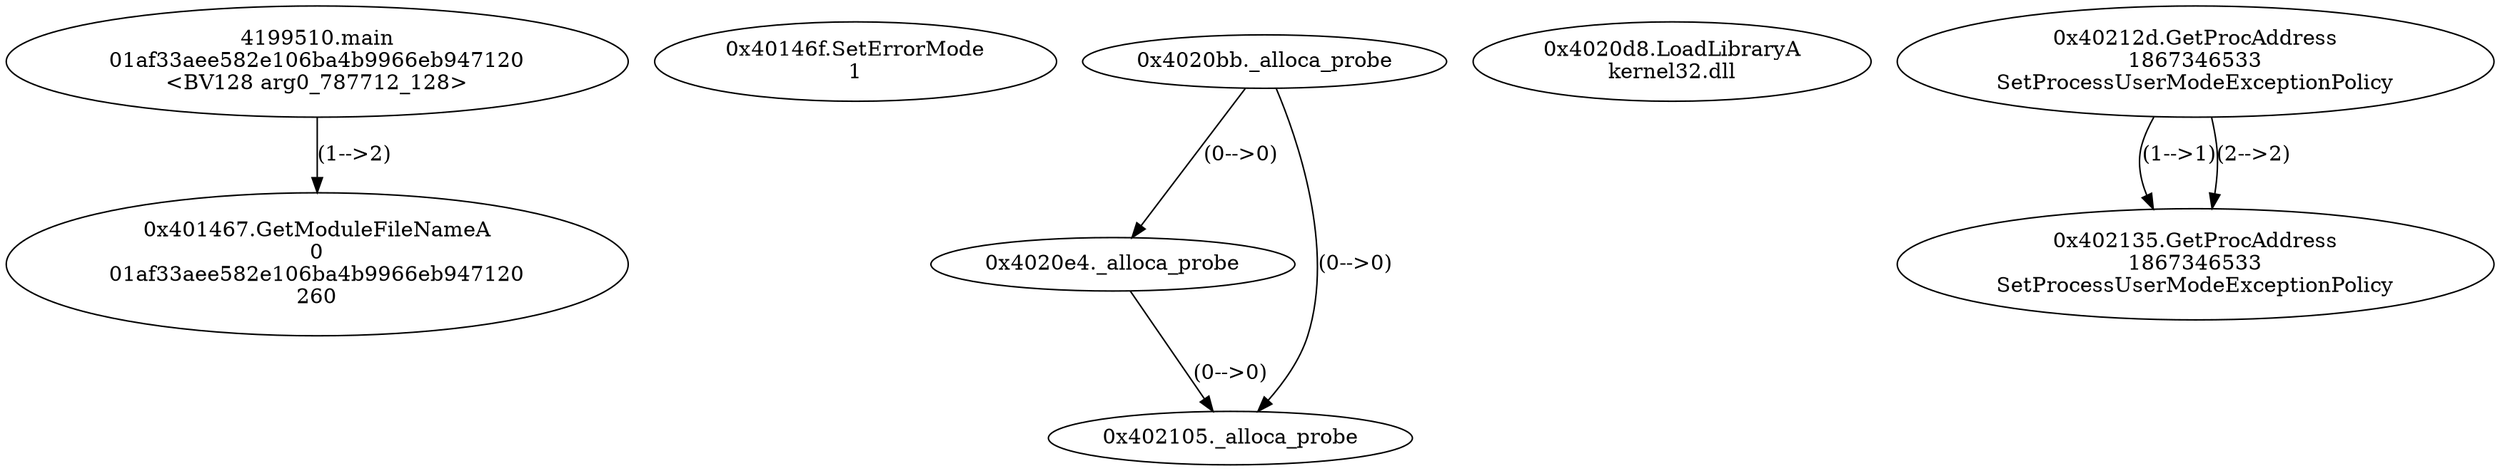 // Global SCDG with merge call
digraph {
	0 [label="4199510.main
01af33aee582e106ba4b9966eb947120
<BV128 arg0_787712_128>"]
	1 [label="0x401467.GetModuleFileNameA
0
01af33aee582e106ba4b9966eb947120
260"]
	0 -> 1 [label="(1-->2)"]
	2 [label="0x40146f.SetErrorMode
1"]
	3 [label="0x4020bb._alloca_probe
"]
	4 [label="0x4020d8.LoadLibraryA
kernel32.dll"]
	5 [label="0x4020e4._alloca_probe
"]
	3 -> 5 [label="(0-->0)"]
	6 [label="0x402105._alloca_probe
"]
	3 -> 6 [label="(0-->0)"]
	5 -> 6 [label="(0-->0)"]
	7 [label="0x40212d.GetProcAddress
1867346533
SetProcessUserModeExceptionPolicy"]
	8 [label="0x402135.GetProcAddress
1867346533
SetProcessUserModeExceptionPolicy"]
	7 -> 8 [label="(1-->1)"]
	7 -> 8 [label="(2-->2)"]
}
